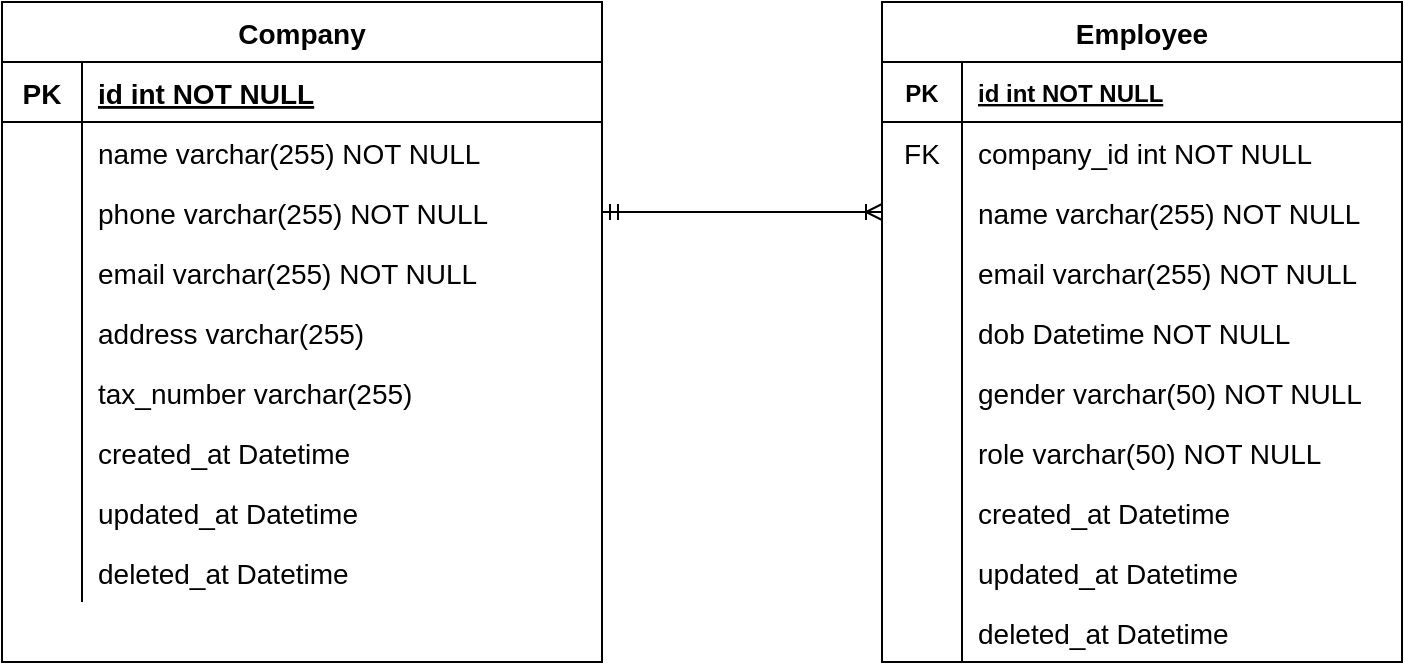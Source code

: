 <mxfile version="15.4.0" type="device"><diagram id="R2lEEEUBdFMjLlhIrx00" name="Page-1"><mxGraphModel dx="1422" dy="762" grid="1" gridSize="10" guides="1" tooltips="1" connect="1" arrows="1" fold="1" page="1" pageScale="1" pageWidth="850" pageHeight="1100" math="0" shadow="0" extFonts="Permanent Marker^https://fonts.googleapis.com/css?family=Permanent+Marker"><root><mxCell id="0"/><mxCell id="1" parent="0"/><mxCell id="C-vyLk0tnHw3VtMMgP7b-2" value="Employee" style="shape=table;startSize=30;container=1;collapsible=1;childLayout=tableLayout;fixedRows=1;rowLines=0;fontStyle=1;align=center;resizeLast=1;fontSize=14;" parent="1" vertex="1"><mxGeometry x="480" y="100" width="260" height="330" as="geometry"/></mxCell><mxCell id="C-vyLk0tnHw3VtMMgP7b-3" value="" style="shape=partialRectangle;collapsible=0;dropTarget=0;pointerEvents=0;fillColor=none;points=[[0,0.5],[1,0.5]];portConstraint=eastwest;top=0;left=0;right=0;bottom=1;" parent="C-vyLk0tnHw3VtMMgP7b-2" vertex="1"><mxGeometry y="30" width="260" height="30" as="geometry"/></mxCell><mxCell id="C-vyLk0tnHw3VtMMgP7b-4" value="PK" style="shape=partialRectangle;overflow=hidden;connectable=0;fillColor=none;top=0;left=0;bottom=0;right=0;fontStyle=1;" parent="C-vyLk0tnHw3VtMMgP7b-3" vertex="1"><mxGeometry width="40" height="30" as="geometry"><mxRectangle width="40" height="30" as="alternateBounds"/></mxGeometry></mxCell><mxCell id="C-vyLk0tnHw3VtMMgP7b-5" value="id int NOT NULL " style="shape=partialRectangle;overflow=hidden;connectable=0;fillColor=none;top=0;left=0;bottom=0;right=0;align=left;spacingLeft=6;fontStyle=5;" parent="C-vyLk0tnHw3VtMMgP7b-3" vertex="1"><mxGeometry x="40" width="220" height="30" as="geometry"><mxRectangle width="220" height="30" as="alternateBounds"/></mxGeometry></mxCell><mxCell id="C-vyLk0tnHw3VtMMgP7b-6" value="" style="shape=partialRectangle;collapsible=0;dropTarget=0;pointerEvents=0;fillColor=none;points=[[0,0.5],[1,0.5]];portConstraint=eastwest;top=0;left=0;right=0;bottom=0;" parent="C-vyLk0tnHw3VtMMgP7b-2" vertex="1"><mxGeometry y="60" width="260" height="30" as="geometry"/></mxCell><mxCell id="C-vyLk0tnHw3VtMMgP7b-7" value="FK" style="shape=partialRectangle;overflow=hidden;connectable=0;fillColor=none;top=0;left=0;bottom=0;right=0;fontSize=14;" parent="C-vyLk0tnHw3VtMMgP7b-6" vertex="1"><mxGeometry width="40" height="30" as="geometry"><mxRectangle width="40" height="30" as="alternateBounds"/></mxGeometry></mxCell><mxCell id="C-vyLk0tnHw3VtMMgP7b-8" value="company_id int NOT NULL" style="shape=partialRectangle;overflow=hidden;connectable=0;fillColor=none;top=0;left=0;bottom=0;right=0;align=left;spacingLeft=6;fontSize=14;" parent="C-vyLk0tnHw3VtMMgP7b-6" vertex="1"><mxGeometry x="40" width="220" height="30" as="geometry"><mxRectangle width="220" height="30" as="alternateBounds"/></mxGeometry></mxCell><mxCell id="C-vyLk0tnHw3VtMMgP7b-9" value="" style="shape=partialRectangle;collapsible=0;dropTarget=0;pointerEvents=0;fillColor=none;points=[[0,0.5],[1,0.5]];portConstraint=eastwest;top=0;left=0;right=0;bottom=0;" parent="C-vyLk0tnHw3VtMMgP7b-2" vertex="1"><mxGeometry y="90" width="260" height="30" as="geometry"/></mxCell><mxCell id="C-vyLk0tnHw3VtMMgP7b-10" value="" style="shape=partialRectangle;overflow=hidden;connectable=0;fillColor=none;top=0;left=0;bottom=0;right=0;" parent="C-vyLk0tnHw3VtMMgP7b-9" vertex="1"><mxGeometry width="40" height="30" as="geometry"><mxRectangle width="40" height="30" as="alternateBounds"/></mxGeometry></mxCell><mxCell id="C-vyLk0tnHw3VtMMgP7b-11" value="name varchar(255) NOT NULL" style="shape=partialRectangle;overflow=hidden;connectable=0;fillColor=none;top=0;left=0;bottom=0;right=0;align=left;spacingLeft=6;fontSize=14;" parent="C-vyLk0tnHw3VtMMgP7b-9" vertex="1"><mxGeometry x="40" width="220" height="30" as="geometry"><mxRectangle width="220" height="30" as="alternateBounds"/></mxGeometry></mxCell><mxCell id="S6iTTJTkZoMx0mTfeDf3-35" value="" style="shape=partialRectangle;collapsible=0;dropTarget=0;pointerEvents=0;fillColor=none;points=[[0,0.5],[1,0.5]];portConstraint=eastwest;top=0;left=0;right=0;bottom=0;" parent="C-vyLk0tnHw3VtMMgP7b-2" vertex="1"><mxGeometry y="120" width="260" height="30" as="geometry"/></mxCell><mxCell id="S6iTTJTkZoMx0mTfeDf3-36" value="" style="shape=partialRectangle;overflow=hidden;connectable=0;fillColor=none;top=0;left=0;bottom=0;right=0;" parent="S6iTTJTkZoMx0mTfeDf3-35" vertex="1"><mxGeometry width="40" height="30" as="geometry"><mxRectangle width="40" height="30" as="alternateBounds"/></mxGeometry></mxCell><mxCell id="S6iTTJTkZoMx0mTfeDf3-37" value="email varchar(255) NOT NULL" style="shape=partialRectangle;overflow=hidden;connectable=0;fillColor=none;top=0;left=0;bottom=0;right=0;align=left;spacingLeft=6;fontSize=14;" parent="S6iTTJTkZoMx0mTfeDf3-35" vertex="1"><mxGeometry x="40" width="220" height="30" as="geometry"><mxRectangle width="220" height="30" as="alternateBounds"/></mxGeometry></mxCell><mxCell id="S6iTTJTkZoMx0mTfeDf3-38" value="" style="shape=partialRectangle;collapsible=0;dropTarget=0;pointerEvents=0;fillColor=none;points=[[0,0.5],[1,0.5]];portConstraint=eastwest;top=0;left=0;right=0;bottom=0;" parent="C-vyLk0tnHw3VtMMgP7b-2" vertex="1"><mxGeometry y="150" width="260" height="30" as="geometry"/></mxCell><mxCell id="S6iTTJTkZoMx0mTfeDf3-39" value="" style="shape=partialRectangle;overflow=hidden;connectable=0;fillColor=none;top=0;left=0;bottom=0;right=0;" parent="S6iTTJTkZoMx0mTfeDf3-38" vertex="1"><mxGeometry width="40" height="30" as="geometry"><mxRectangle width="40" height="30" as="alternateBounds"/></mxGeometry></mxCell><mxCell id="S6iTTJTkZoMx0mTfeDf3-40" value="dob Datetime NOT NULL" style="shape=partialRectangle;overflow=hidden;connectable=0;fillColor=none;top=0;left=0;bottom=0;right=0;align=left;spacingLeft=6;fontSize=14;" parent="S6iTTJTkZoMx0mTfeDf3-38" vertex="1"><mxGeometry x="40" width="220" height="30" as="geometry"><mxRectangle width="220" height="30" as="alternateBounds"/></mxGeometry></mxCell><mxCell id="S6iTTJTkZoMx0mTfeDf3-41" value="" style="shape=partialRectangle;collapsible=0;dropTarget=0;pointerEvents=0;fillColor=none;points=[[0,0.5],[1,0.5]];portConstraint=eastwest;top=0;left=0;right=0;bottom=0;" parent="C-vyLk0tnHw3VtMMgP7b-2" vertex="1"><mxGeometry y="180" width="260" height="30" as="geometry"/></mxCell><mxCell id="S6iTTJTkZoMx0mTfeDf3-42" value="" style="shape=partialRectangle;overflow=hidden;connectable=0;fillColor=none;top=0;left=0;bottom=0;right=0;" parent="S6iTTJTkZoMx0mTfeDf3-41" vertex="1"><mxGeometry width="40" height="30" as="geometry"><mxRectangle width="40" height="30" as="alternateBounds"/></mxGeometry></mxCell><mxCell id="S6iTTJTkZoMx0mTfeDf3-43" value="gender varchar(50) NOT NULL" style="shape=partialRectangle;overflow=hidden;connectable=0;fillColor=none;top=0;left=0;bottom=0;right=0;align=left;spacingLeft=6;fontSize=14;" parent="S6iTTJTkZoMx0mTfeDf3-41" vertex="1"><mxGeometry x="40" width="220" height="30" as="geometry"><mxRectangle width="220" height="30" as="alternateBounds"/></mxGeometry></mxCell><mxCell id="S6iTTJTkZoMx0mTfeDf3-44" value="" style="shape=partialRectangle;collapsible=0;dropTarget=0;pointerEvents=0;fillColor=none;points=[[0,0.5],[1,0.5]];portConstraint=eastwest;top=0;left=0;right=0;bottom=0;" parent="C-vyLk0tnHw3VtMMgP7b-2" vertex="1"><mxGeometry y="210" width="260" height="30" as="geometry"/></mxCell><mxCell id="S6iTTJTkZoMx0mTfeDf3-45" value="" style="shape=partialRectangle;overflow=hidden;connectable=0;fillColor=none;top=0;left=0;bottom=0;right=0;" parent="S6iTTJTkZoMx0mTfeDf3-44" vertex="1"><mxGeometry width="40" height="30" as="geometry"><mxRectangle width="40" height="30" as="alternateBounds"/></mxGeometry></mxCell><mxCell id="S6iTTJTkZoMx0mTfeDf3-46" value="role varchar(50) NOT NULL" style="shape=partialRectangle;overflow=hidden;connectable=0;fillColor=none;top=0;left=0;bottom=0;right=0;align=left;spacingLeft=6;fontSize=14;" parent="S6iTTJTkZoMx0mTfeDf3-44" vertex="1"><mxGeometry x="40" width="220" height="30" as="geometry"><mxRectangle width="220" height="30" as="alternateBounds"/></mxGeometry></mxCell><mxCell id="S6iTTJTkZoMx0mTfeDf3-48" value="" style="shape=partialRectangle;collapsible=0;dropTarget=0;pointerEvents=0;fillColor=none;points=[[0,0.5],[1,0.5]];portConstraint=eastwest;top=0;left=0;right=0;bottom=0;" parent="C-vyLk0tnHw3VtMMgP7b-2" vertex="1"><mxGeometry y="240" width="260" height="30" as="geometry"/></mxCell><mxCell id="S6iTTJTkZoMx0mTfeDf3-49" value="" style="shape=partialRectangle;overflow=hidden;connectable=0;fillColor=none;top=0;left=0;bottom=0;right=0;" parent="S6iTTJTkZoMx0mTfeDf3-48" vertex="1"><mxGeometry width="40" height="30" as="geometry"><mxRectangle width="40" height="30" as="alternateBounds"/></mxGeometry></mxCell><mxCell id="S6iTTJTkZoMx0mTfeDf3-50" value="created_at Datetime" style="shape=partialRectangle;overflow=hidden;connectable=0;fillColor=none;top=0;left=0;bottom=0;right=0;align=left;spacingLeft=6;fontSize=14;" parent="S6iTTJTkZoMx0mTfeDf3-48" vertex="1"><mxGeometry x="40" width="220" height="30" as="geometry"><mxRectangle width="220" height="30" as="alternateBounds"/></mxGeometry></mxCell><mxCell id="S6iTTJTkZoMx0mTfeDf3-51" value="" style="shape=partialRectangle;collapsible=0;dropTarget=0;pointerEvents=0;fillColor=none;points=[[0,0.5],[1,0.5]];portConstraint=eastwest;top=0;left=0;right=0;bottom=0;" parent="C-vyLk0tnHw3VtMMgP7b-2" vertex="1"><mxGeometry y="270" width="260" height="30" as="geometry"/></mxCell><mxCell id="S6iTTJTkZoMx0mTfeDf3-52" value="" style="shape=partialRectangle;overflow=hidden;connectable=0;fillColor=none;top=0;left=0;bottom=0;right=0;" parent="S6iTTJTkZoMx0mTfeDf3-51" vertex="1"><mxGeometry width="40" height="30" as="geometry"><mxRectangle width="40" height="30" as="alternateBounds"/></mxGeometry></mxCell><mxCell id="S6iTTJTkZoMx0mTfeDf3-53" value="updated_at Datetime" style="shape=partialRectangle;overflow=hidden;connectable=0;fillColor=none;top=0;left=0;bottom=0;right=0;align=left;spacingLeft=6;fontSize=14;" parent="S6iTTJTkZoMx0mTfeDf3-51" vertex="1"><mxGeometry x="40" width="220" height="30" as="geometry"><mxRectangle width="220" height="30" as="alternateBounds"/></mxGeometry></mxCell><mxCell id="S6iTTJTkZoMx0mTfeDf3-54" value="" style="shape=partialRectangle;collapsible=0;dropTarget=0;pointerEvents=0;fillColor=none;points=[[0,0.5],[1,0.5]];portConstraint=eastwest;top=0;left=0;right=0;bottom=0;" parent="C-vyLk0tnHw3VtMMgP7b-2" vertex="1"><mxGeometry y="300" width="260" height="30" as="geometry"/></mxCell><mxCell id="S6iTTJTkZoMx0mTfeDf3-55" value="" style="shape=partialRectangle;overflow=hidden;connectable=0;fillColor=none;top=0;left=0;bottom=0;right=0;" parent="S6iTTJTkZoMx0mTfeDf3-54" vertex="1"><mxGeometry width="40" height="30" as="geometry"><mxRectangle width="40" height="30" as="alternateBounds"/></mxGeometry></mxCell><mxCell id="S6iTTJTkZoMx0mTfeDf3-56" value="deleted_at Datetime" style="shape=partialRectangle;overflow=hidden;connectable=0;fillColor=none;top=0;left=0;bottom=0;right=0;align=left;spacingLeft=6;fontSize=14;" parent="S6iTTJTkZoMx0mTfeDf3-54" vertex="1"><mxGeometry x="40" width="220" height="30" as="geometry"><mxRectangle width="220" height="30" as="alternateBounds"/></mxGeometry></mxCell><mxCell id="C-vyLk0tnHw3VtMMgP7b-23" value="Company" style="shape=table;startSize=30;container=1;collapsible=1;childLayout=tableLayout;fixedRows=1;rowLines=0;fontStyle=1;align=center;resizeLast=1;fontSize=14;" parent="1" vertex="1"><mxGeometry x="40" y="100" width="300" height="330" as="geometry"/></mxCell><mxCell id="C-vyLk0tnHw3VtMMgP7b-24" value="" style="shape=partialRectangle;collapsible=0;dropTarget=0;pointerEvents=0;fillColor=none;points=[[0,0.5],[1,0.5]];portConstraint=eastwest;top=0;left=0;right=0;bottom=1;" parent="C-vyLk0tnHw3VtMMgP7b-23" vertex="1"><mxGeometry y="30" width="300" height="30" as="geometry"/></mxCell><mxCell id="C-vyLk0tnHw3VtMMgP7b-25" value="PK" style="shape=partialRectangle;overflow=hidden;connectable=0;fillColor=none;top=0;left=0;bottom=0;right=0;fontStyle=1;fontSize=14;" parent="C-vyLk0tnHw3VtMMgP7b-24" vertex="1"><mxGeometry width="40" height="30" as="geometry"><mxRectangle width="40" height="30" as="alternateBounds"/></mxGeometry></mxCell><mxCell id="C-vyLk0tnHw3VtMMgP7b-26" value="id int NOT NULL " style="shape=partialRectangle;overflow=hidden;connectable=0;fillColor=none;top=0;left=0;bottom=0;right=0;align=left;spacingLeft=6;fontStyle=5;fontSize=14;" parent="C-vyLk0tnHw3VtMMgP7b-24" vertex="1"><mxGeometry x="40" width="260" height="30" as="geometry"><mxRectangle width="260" height="30" as="alternateBounds"/></mxGeometry></mxCell><mxCell id="C-vyLk0tnHw3VtMMgP7b-27" value="" style="shape=partialRectangle;collapsible=0;dropTarget=0;pointerEvents=0;fillColor=none;points=[[0,0.5],[1,0.5]];portConstraint=eastwest;top=0;left=0;right=0;bottom=0;" parent="C-vyLk0tnHw3VtMMgP7b-23" vertex="1"><mxGeometry y="60" width="300" height="30" as="geometry"/></mxCell><mxCell id="C-vyLk0tnHw3VtMMgP7b-28" value="" style="shape=partialRectangle;overflow=hidden;connectable=0;fillColor=none;top=0;left=0;bottom=0;right=0;" parent="C-vyLk0tnHw3VtMMgP7b-27" vertex="1"><mxGeometry width="40" height="30" as="geometry"><mxRectangle width="40" height="30" as="alternateBounds"/></mxGeometry></mxCell><mxCell id="C-vyLk0tnHw3VtMMgP7b-29" value="name varchar(255) NOT NULL" style="shape=partialRectangle;overflow=hidden;connectable=0;fillColor=none;top=0;left=0;bottom=0;right=0;align=left;spacingLeft=6;fontSize=14;" parent="C-vyLk0tnHw3VtMMgP7b-27" vertex="1"><mxGeometry x="40" width="260" height="30" as="geometry"><mxRectangle width="260" height="30" as="alternateBounds"/></mxGeometry></mxCell><mxCell id="S6iTTJTkZoMx0mTfeDf3-4" value="" style="shape=partialRectangle;collapsible=0;dropTarget=0;pointerEvents=0;fillColor=none;points=[[0,0.5],[1,0.5]];portConstraint=eastwest;top=0;left=0;right=0;bottom=0;" parent="C-vyLk0tnHw3VtMMgP7b-23" vertex="1"><mxGeometry y="90" width="300" height="30" as="geometry"/></mxCell><mxCell id="S6iTTJTkZoMx0mTfeDf3-5" value="" style="shape=partialRectangle;overflow=hidden;connectable=0;fillColor=none;top=0;left=0;bottom=0;right=0;" parent="S6iTTJTkZoMx0mTfeDf3-4" vertex="1"><mxGeometry width="40" height="30" as="geometry"><mxRectangle width="40" height="30" as="alternateBounds"/></mxGeometry></mxCell><mxCell id="S6iTTJTkZoMx0mTfeDf3-6" value="phone varchar(255) NOT NULL" style="shape=partialRectangle;overflow=hidden;connectable=0;fillColor=none;top=0;left=0;bottom=0;right=0;align=left;spacingLeft=6;fontSize=14;" parent="S6iTTJTkZoMx0mTfeDf3-4" vertex="1"><mxGeometry x="40" width="260" height="30" as="geometry"><mxRectangle width="260" height="30" as="alternateBounds"/></mxGeometry></mxCell><mxCell id="S6iTTJTkZoMx0mTfeDf3-7" value="" style="shape=partialRectangle;collapsible=0;dropTarget=0;pointerEvents=0;fillColor=none;points=[[0,0.5],[1,0.5]];portConstraint=eastwest;top=0;left=0;right=0;bottom=0;" parent="C-vyLk0tnHw3VtMMgP7b-23" vertex="1"><mxGeometry y="120" width="300" height="30" as="geometry"/></mxCell><mxCell id="S6iTTJTkZoMx0mTfeDf3-8" value="" style="shape=partialRectangle;overflow=hidden;connectable=0;fillColor=none;top=0;left=0;bottom=0;right=0;" parent="S6iTTJTkZoMx0mTfeDf3-7" vertex="1"><mxGeometry width="40" height="30" as="geometry"><mxRectangle width="40" height="30" as="alternateBounds"/></mxGeometry></mxCell><mxCell id="S6iTTJTkZoMx0mTfeDf3-9" value="email varchar(255) NOT NULL" style="shape=partialRectangle;overflow=hidden;connectable=0;fillColor=none;top=0;left=0;bottom=0;right=0;align=left;spacingLeft=6;fontSize=14;" parent="S6iTTJTkZoMx0mTfeDf3-7" vertex="1"><mxGeometry x="40" width="260" height="30" as="geometry"><mxRectangle width="260" height="30" as="alternateBounds"/></mxGeometry></mxCell><mxCell id="S6iTTJTkZoMx0mTfeDf3-10" value="" style="shape=partialRectangle;collapsible=0;dropTarget=0;pointerEvents=0;fillColor=none;points=[[0,0.5],[1,0.5]];portConstraint=eastwest;top=0;left=0;right=0;bottom=0;" parent="C-vyLk0tnHw3VtMMgP7b-23" vertex="1"><mxGeometry y="150" width="300" height="30" as="geometry"/></mxCell><mxCell id="S6iTTJTkZoMx0mTfeDf3-11" value="" style="shape=partialRectangle;overflow=hidden;connectable=0;fillColor=none;top=0;left=0;bottom=0;right=0;" parent="S6iTTJTkZoMx0mTfeDf3-10" vertex="1"><mxGeometry width="40" height="30" as="geometry"><mxRectangle width="40" height="30" as="alternateBounds"/></mxGeometry></mxCell><mxCell id="S6iTTJTkZoMx0mTfeDf3-12" value="address varchar(255)" style="shape=partialRectangle;overflow=hidden;connectable=0;fillColor=none;top=0;left=0;bottom=0;right=0;align=left;spacingLeft=6;fontSize=14;" parent="S6iTTJTkZoMx0mTfeDf3-10" vertex="1"><mxGeometry x="40" width="260" height="30" as="geometry"><mxRectangle width="260" height="30" as="alternateBounds"/></mxGeometry></mxCell><mxCell id="S6iTTJTkZoMx0mTfeDf3-14" value="" style="shape=partialRectangle;collapsible=0;dropTarget=0;pointerEvents=0;fillColor=none;points=[[0,0.5],[1,0.5]];portConstraint=eastwest;top=0;left=0;right=0;bottom=0;" parent="C-vyLk0tnHw3VtMMgP7b-23" vertex="1"><mxGeometry y="180" width="300" height="30" as="geometry"/></mxCell><mxCell id="S6iTTJTkZoMx0mTfeDf3-15" value="" style="shape=partialRectangle;overflow=hidden;connectable=0;fillColor=none;top=0;left=0;bottom=0;right=0;" parent="S6iTTJTkZoMx0mTfeDf3-14" vertex="1"><mxGeometry width="40" height="30" as="geometry"><mxRectangle width="40" height="30" as="alternateBounds"/></mxGeometry></mxCell><mxCell id="S6iTTJTkZoMx0mTfeDf3-16" value="tax_number varchar(255)" style="shape=partialRectangle;overflow=hidden;connectable=0;fillColor=none;top=0;left=0;bottom=0;right=0;align=left;spacingLeft=6;fontStyle=0;fontSize=14;" parent="S6iTTJTkZoMx0mTfeDf3-14" vertex="1"><mxGeometry x="40" width="260" height="30" as="geometry"><mxRectangle width="260" height="30" as="alternateBounds"/></mxGeometry></mxCell><mxCell id="S6iTTJTkZoMx0mTfeDf3-17" value="" style="shape=partialRectangle;collapsible=0;dropTarget=0;pointerEvents=0;fillColor=none;points=[[0,0.5],[1,0.5]];portConstraint=eastwest;top=0;left=0;right=0;bottom=0;" parent="C-vyLk0tnHw3VtMMgP7b-23" vertex="1"><mxGeometry y="210" width="300" height="30" as="geometry"/></mxCell><mxCell id="S6iTTJTkZoMx0mTfeDf3-18" value="" style="shape=partialRectangle;overflow=hidden;connectable=0;fillColor=none;top=0;left=0;bottom=0;right=0;" parent="S6iTTJTkZoMx0mTfeDf3-17" vertex="1"><mxGeometry width="40" height="30" as="geometry"><mxRectangle width="40" height="30" as="alternateBounds"/></mxGeometry></mxCell><mxCell id="S6iTTJTkZoMx0mTfeDf3-19" value="created_at Datetime" style="shape=partialRectangle;overflow=hidden;connectable=0;fillColor=none;top=0;left=0;bottom=0;right=0;align=left;spacingLeft=6;fontStyle=0;fontSize=14;" parent="S6iTTJTkZoMx0mTfeDf3-17" vertex="1"><mxGeometry x="40" width="260" height="30" as="geometry"><mxRectangle width="260" height="30" as="alternateBounds"/></mxGeometry></mxCell><mxCell id="S6iTTJTkZoMx0mTfeDf3-20" value="" style="shape=partialRectangle;collapsible=0;dropTarget=0;pointerEvents=0;fillColor=none;points=[[0,0.5],[1,0.5]];portConstraint=eastwest;top=0;left=0;right=0;bottom=0;" parent="C-vyLk0tnHw3VtMMgP7b-23" vertex="1"><mxGeometry y="240" width="300" height="30" as="geometry"/></mxCell><mxCell id="S6iTTJTkZoMx0mTfeDf3-21" value="" style="shape=partialRectangle;overflow=hidden;connectable=0;fillColor=none;top=0;left=0;bottom=0;right=0;" parent="S6iTTJTkZoMx0mTfeDf3-20" vertex="1"><mxGeometry width="40" height="30" as="geometry"><mxRectangle width="40" height="30" as="alternateBounds"/></mxGeometry></mxCell><mxCell id="S6iTTJTkZoMx0mTfeDf3-22" value="updated_at Datetime" style="shape=partialRectangle;overflow=hidden;connectable=0;fillColor=none;top=0;left=0;bottom=0;right=0;align=left;spacingLeft=6;fontStyle=0;fontSize=14;" parent="S6iTTJTkZoMx0mTfeDf3-20" vertex="1"><mxGeometry x="40" width="260" height="30" as="geometry"><mxRectangle width="260" height="30" as="alternateBounds"/></mxGeometry></mxCell><mxCell id="S6iTTJTkZoMx0mTfeDf3-23" value="" style="shape=partialRectangle;collapsible=0;dropTarget=0;pointerEvents=0;fillColor=none;points=[[0,0.5],[1,0.5]];portConstraint=eastwest;top=0;left=0;right=0;bottom=0;" parent="C-vyLk0tnHw3VtMMgP7b-23" vertex="1"><mxGeometry y="270" width="300" height="30" as="geometry"/></mxCell><mxCell id="S6iTTJTkZoMx0mTfeDf3-24" value="" style="shape=partialRectangle;overflow=hidden;connectable=0;fillColor=none;top=0;left=0;bottom=0;right=0;" parent="S6iTTJTkZoMx0mTfeDf3-23" vertex="1"><mxGeometry width="40" height="30" as="geometry"><mxRectangle width="40" height="30" as="alternateBounds"/></mxGeometry></mxCell><mxCell id="S6iTTJTkZoMx0mTfeDf3-25" value="deleted_at Datetime" style="shape=partialRectangle;overflow=hidden;connectable=0;fillColor=none;top=0;left=0;bottom=0;right=0;align=left;spacingLeft=6;fontStyle=0;fontSize=14;" parent="S6iTTJTkZoMx0mTfeDf3-23" vertex="1"><mxGeometry x="40" width="260" height="30" as="geometry"><mxRectangle width="260" height="30" as="alternateBounds"/></mxGeometry></mxCell><mxCell id="S6iTTJTkZoMx0mTfeDf3-47" value="" style="fontSize=12;html=1;endArrow=ERoneToMany;startArrow=ERmandOne;rounded=0;entryX=0;entryY=0.5;entryDx=0;entryDy=0;exitX=1;exitY=0.5;exitDx=0;exitDy=0;" parent="1" source="S6iTTJTkZoMx0mTfeDf3-4" target="C-vyLk0tnHw3VtMMgP7b-9" edge="1"><mxGeometry width="100" height="100" relative="1" as="geometry"><mxPoint x="390" y="520" as="sourcePoint"/><mxPoint x="490" y="420" as="targetPoint"/></mxGeometry></mxCell></root></mxGraphModel></diagram></mxfile>